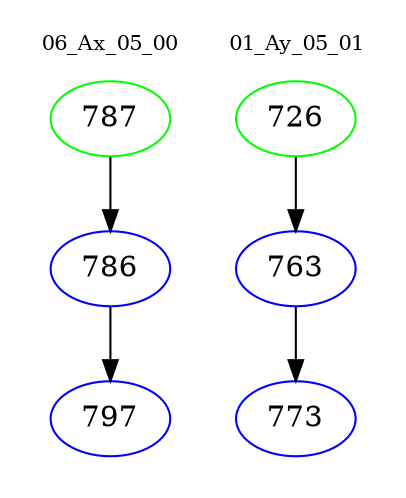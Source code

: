 digraph{
subgraph cluster_0 {
color = white
label = "06_Ax_05_00";
fontsize=10;
T0_787 [label="787", color="green"]
T0_787 -> T0_786 [color="black"]
T0_786 [label="786", color="blue"]
T0_786 -> T0_797 [color="black"]
T0_797 [label="797", color="blue"]
}
subgraph cluster_1 {
color = white
label = "01_Ay_05_01";
fontsize=10;
T1_726 [label="726", color="green"]
T1_726 -> T1_763 [color="black"]
T1_763 [label="763", color="blue"]
T1_763 -> T1_773 [color="black"]
T1_773 [label="773", color="blue"]
}
}
